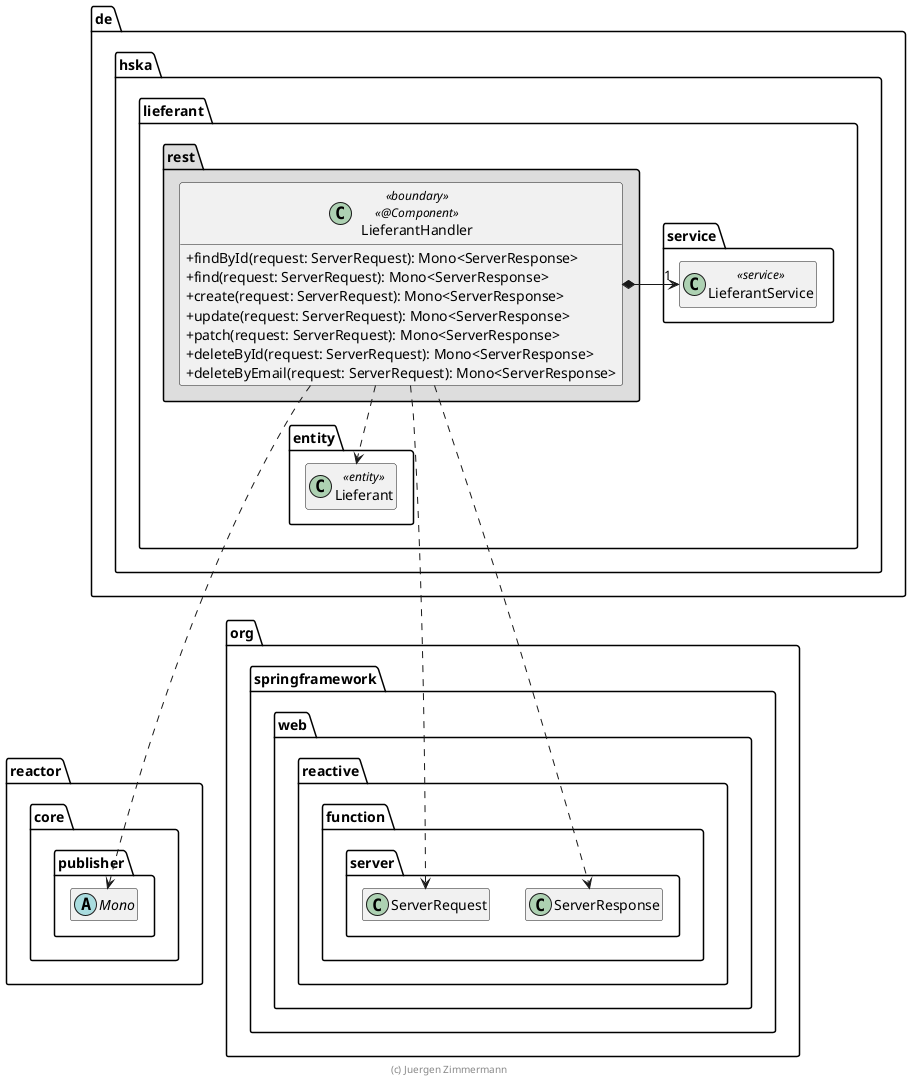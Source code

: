 @startuml
skinparam classAttributeIconSize 0
skinparam componentStyle uml2

' !pragma horizontalLineBetweenDifferentPackageAllowed

package reactor.core.publisher {
    abstract class Mono {
    }
}

package org.springframework.web.reactive.function.server {
    class ServerRequest {
    }
    class ServerResponse {
    }
}

package de.hska.lieferant {
    package entity {
        class Lieferant << entity >> {
        }
    }

    package service {
        class LieferantService << service >> {
        }
    }

    package rest #DDDDDD {
        LieferantHandler *-right-> "1" LieferantService
        LieferantHandler .down.> Lieferant
        LieferantHandler .down.> Mono
        LieferantHandler .down.> ServerRequest
        LieferantHandler .down.> ServerResponse

        ' [hidden] fuer nicht-existierende Beziehungen als Workaround fuer das Layout
        Lieferant -[hidden]-> Mono
        Lieferant -[hidden]-> ServerRequest
        Lieferant -[hidden]-> ServerResponse

        class LieferantHandler << boundary >> << @Component >> {
            + findById(request: ServerRequest): Mono<ServerResponse>
            + find(request: ServerRequest): Mono<ServerResponse>
            + create(request: ServerRequest): Mono<ServerResponse>
            + update(request: ServerRequest): Mono<ServerResponse>
            + patch(request: ServerRequest): Mono<ServerResponse>
            + deleteById(request: ServerRequest): Mono<ServerResponse>
            + deleteByEmail(request: ServerRequest): Mono<ServerResponse>
        }
    }
}

hide empty members
hide empty methods
hide empty fields

footer (c) Juergen Zimmermann

@enduml
